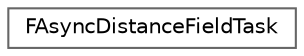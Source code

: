digraph "Graphical Class Hierarchy"
{
 // INTERACTIVE_SVG=YES
 // LATEX_PDF_SIZE
  bgcolor="transparent";
  edge [fontname=Helvetica,fontsize=10,labelfontname=Helvetica,labelfontsize=10];
  node [fontname=Helvetica,fontsize=10,shape=box,height=0.2,width=0.4];
  rankdir="LR";
  Node0 [id="Node000000",label="FAsyncDistanceFieldTask",height=0.2,width=0.4,color="grey40", fillcolor="white", style="filled",URL="$d1/d8d/classFAsyncDistanceFieldTask.html",tooltip="A task to build a distance field for a single mesh."];
}
